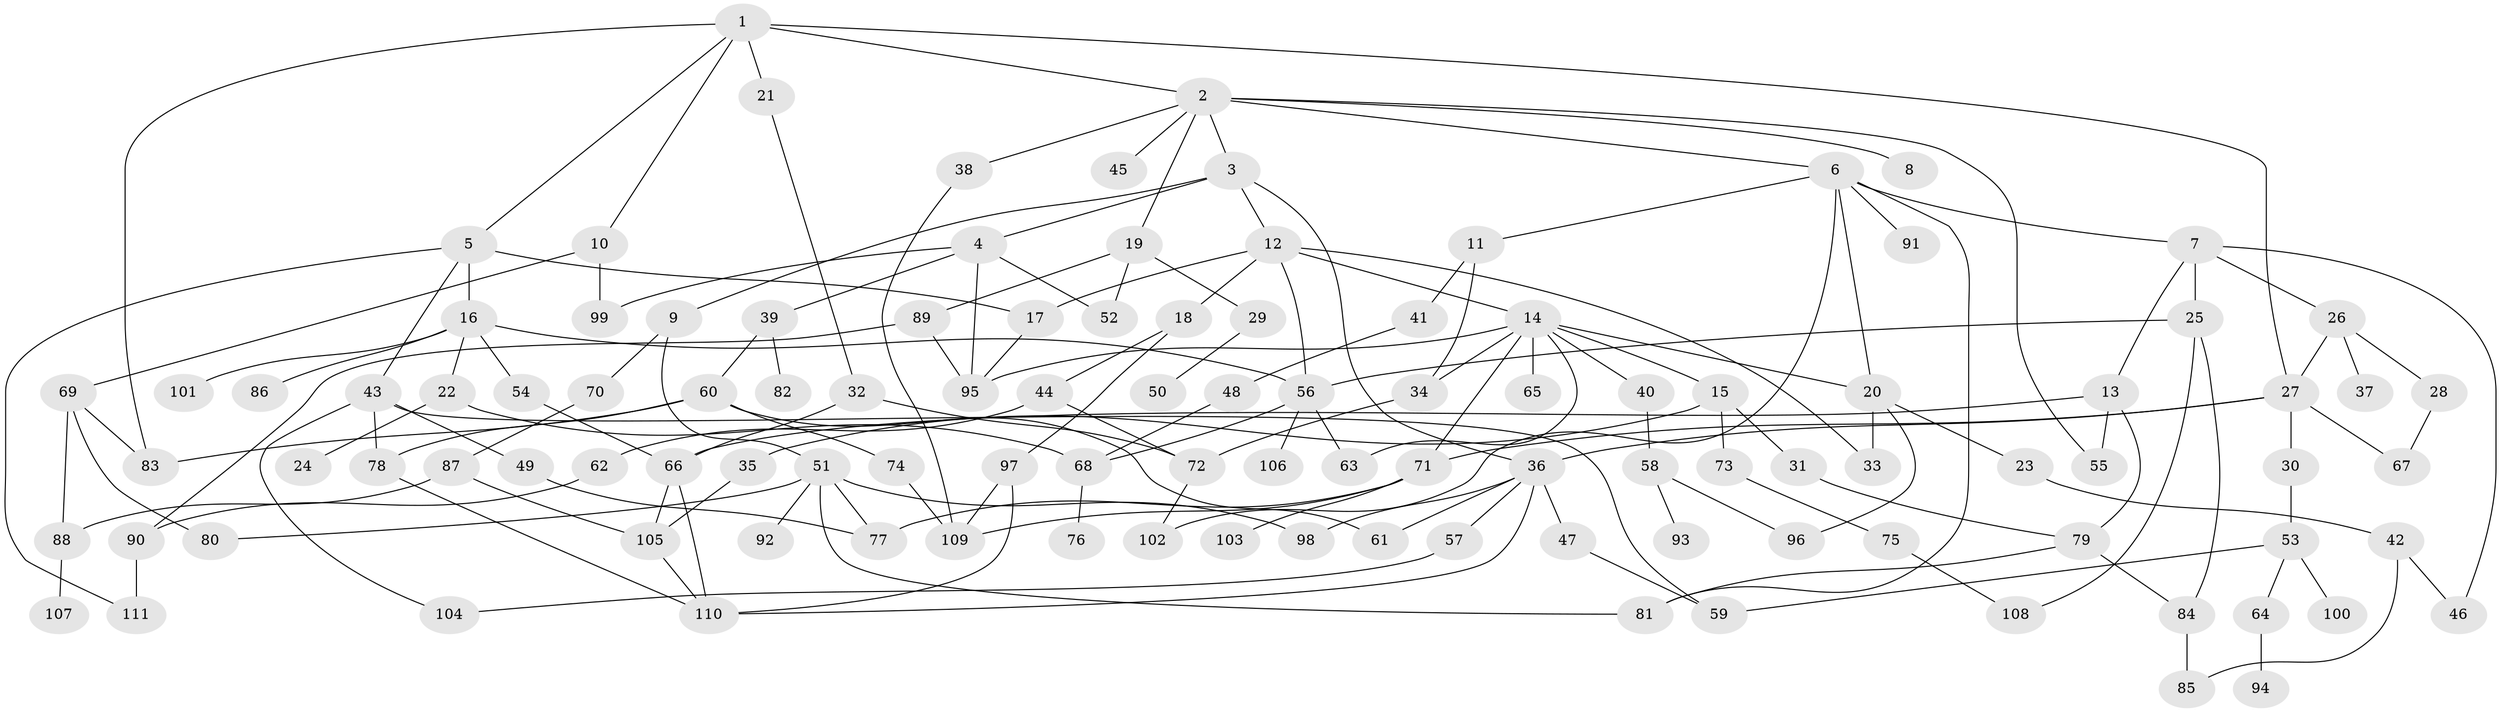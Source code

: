 // Generated by graph-tools (version 1.1) at 2025/41/03/09/25 04:41:56]
// undirected, 111 vertices, 165 edges
graph export_dot {
graph [start="1"]
  node [color=gray90,style=filled];
  1;
  2;
  3;
  4;
  5;
  6;
  7;
  8;
  9;
  10;
  11;
  12;
  13;
  14;
  15;
  16;
  17;
  18;
  19;
  20;
  21;
  22;
  23;
  24;
  25;
  26;
  27;
  28;
  29;
  30;
  31;
  32;
  33;
  34;
  35;
  36;
  37;
  38;
  39;
  40;
  41;
  42;
  43;
  44;
  45;
  46;
  47;
  48;
  49;
  50;
  51;
  52;
  53;
  54;
  55;
  56;
  57;
  58;
  59;
  60;
  61;
  62;
  63;
  64;
  65;
  66;
  67;
  68;
  69;
  70;
  71;
  72;
  73;
  74;
  75;
  76;
  77;
  78;
  79;
  80;
  81;
  82;
  83;
  84;
  85;
  86;
  87;
  88;
  89;
  90;
  91;
  92;
  93;
  94;
  95;
  96;
  97;
  98;
  99;
  100;
  101;
  102;
  103;
  104;
  105;
  106;
  107;
  108;
  109;
  110;
  111;
  1 -- 2;
  1 -- 5;
  1 -- 10;
  1 -- 21;
  1 -- 27;
  1 -- 83;
  2 -- 3;
  2 -- 6;
  2 -- 8;
  2 -- 19;
  2 -- 38;
  2 -- 45;
  2 -- 55;
  3 -- 4;
  3 -- 9;
  3 -- 12;
  3 -- 36;
  4 -- 39;
  4 -- 95;
  4 -- 99;
  4 -- 52;
  5 -- 16;
  5 -- 17;
  5 -- 43;
  5 -- 111;
  6 -- 7;
  6 -- 11;
  6 -- 81;
  6 -- 91;
  6 -- 102;
  6 -- 20;
  7 -- 13;
  7 -- 25;
  7 -- 26;
  7 -- 46;
  9 -- 51;
  9 -- 70;
  10 -- 69;
  10 -- 99;
  11 -- 34;
  11 -- 41;
  12 -- 14;
  12 -- 18;
  12 -- 33;
  12 -- 17;
  12 -- 56;
  13 -- 55;
  13 -- 66;
  13 -- 79;
  14 -- 15;
  14 -- 20;
  14 -- 40;
  14 -- 65;
  14 -- 71;
  14 -- 95;
  14 -- 34;
  14 -- 63;
  15 -- 31;
  15 -- 35;
  15 -- 73;
  16 -- 22;
  16 -- 54;
  16 -- 56;
  16 -- 86;
  16 -- 101;
  17 -- 95;
  18 -- 44;
  18 -- 97;
  19 -- 29;
  19 -- 52;
  19 -- 89;
  20 -- 23;
  20 -- 33;
  20 -- 96;
  21 -- 32;
  22 -- 24;
  22 -- 68;
  23 -- 42;
  25 -- 108;
  25 -- 84;
  25 -- 56;
  26 -- 27;
  26 -- 28;
  26 -- 37;
  27 -- 30;
  27 -- 36;
  27 -- 67;
  27 -- 71;
  28 -- 67;
  29 -- 50;
  30 -- 53;
  31 -- 79;
  32 -- 72;
  32 -- 66;
  34 -- 72;
  35 -- 105;
  36 -- 47;
  36 -- 57;
  36 -- 61;
  36 -- 98;
  36 -- 110;
  38 -- 109;
  39 -- 60;
  39 -- 82;
  40 -- 58;
  41 -- 48;
  42 -- 46;
  42 -- 85;
  43 -- 49;
  43 -- 78;
  43 -- 104;
  43 -- 59;
  44 -- 62;
  44 -- 72;
  47 -- 59;
  48 -- 68;
  49 -- 77;
  51 -- 92;
  51 -- 98;
  51 -- 80;
  51 -- 81;
  51 -- 77;
  53 -- 59;
  53 -- 64;
  53 -- 100;
  54 -- 66;
  56 -- 63;
  56 -- 68;
  56 -- 106;
  57 -- 104;
  58 -- 93;
  58 -- 96;
  60 -- 74;
  60 -- 83;
  60 -- 78;
  60 -- 61;
  62 -- 90;
  64 -- 94;
  66 -- 105;
  66 -- 110;
  68 -- 76;
  69 -- 80;
  69 -- 83;
  69 -- 88;
  70 -- 87;
  71 -- 77;
  71 -- 103;
  71 -- 109;
  72 -- 102;
  73 -- 75;
  74 -- 109;
  75 -- 108;
  78 -- 110;
  79 -- 84;
  79 -- 81;
  84 -- 85;
  87 -- 88;
  87 -- 105;
  88 -- 107;
  89 -- 90;
  89 -- 95;
  90 -- 111;
  97 -- 110;
  97 -- 109;
  105 -- 110;
}
